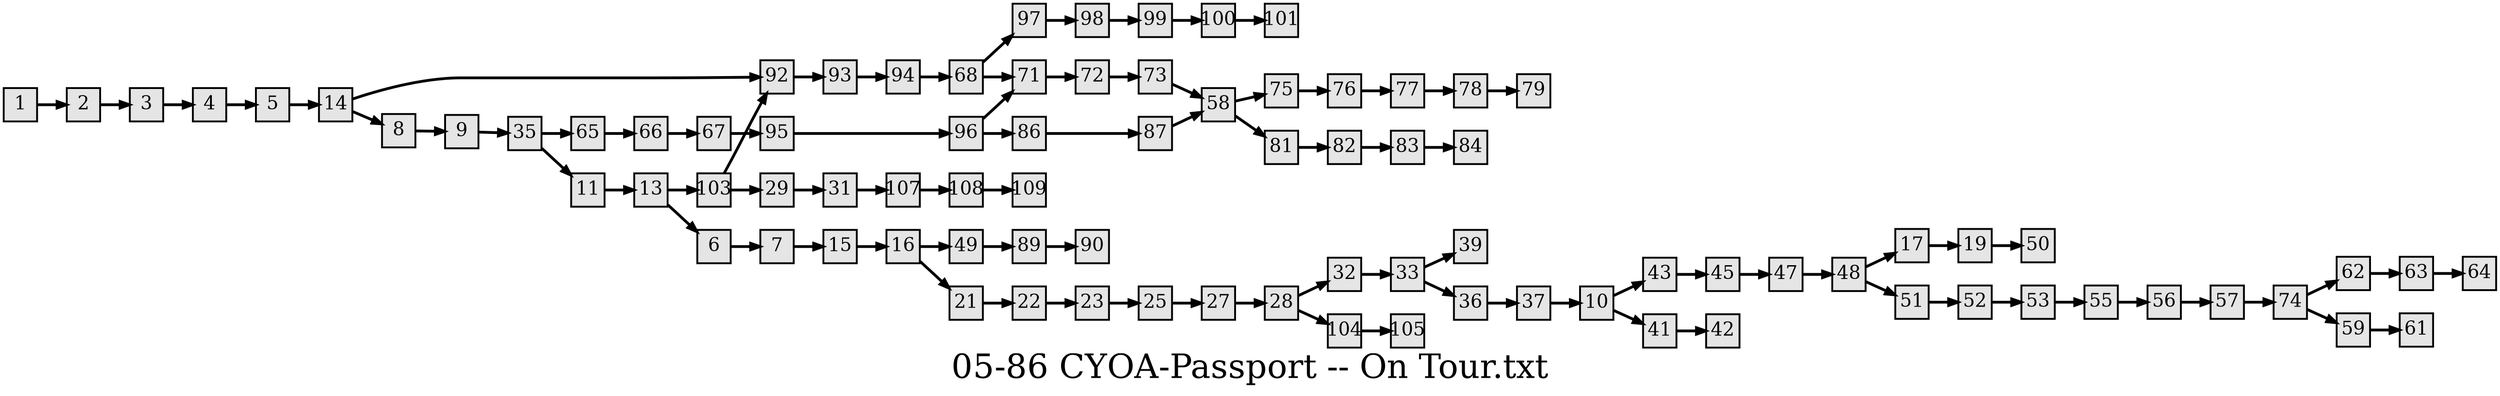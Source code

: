 digraph g{
  graph [ label="05-86 CYOA-Passport -- On Tour.txt" rankdir=LR, ordering=out, fontsize=36, nodesep="0.35", ranksep="0.45"];
  node  [shape=rect, penwidth=2, fontsize=20, style=filled, fillcolor=grey90, margin="0,0", labelfloat=true, regular=true, fixedsize=true];
  edge  [labelfloat=true, penwidth=3, fontsize=12];

  1 -> 2;
  2 -> 3;
  3 -> 4;
  4 -> 5;
  5 -> 14;
  6 -> 7;
  7 -> 15;
  8 -> 9;
  9 -> 35;
  10 -> 43;
  10 -> 41;
  11 -> 13;
  13 -> 103;
  13 -> 6;
  14 -> 92;
  14 -> 8;
  15 -> 16;
  16 -> 49;
  16 -> 21;
  17 -> 19;
  19 -> 50;
  21 -> 22;
  22 -> 23;
  23 -> 25;
  25 -> 27;
  27 -> 28;
  28 -> 32;
  28 -> 104;
  29 -> 31;
  31 -> 107;
  32 -> 33;
  33 -> 39;
  33 -> 36;
  35 -> 65;
  35 -> 11;
  36 -> 37;
  37 -> 10;
  41 -> 42;
  43 -> 45;
  45 -> 47;
  47 -> 48;
  48 -> 17;
  48 -> 51;
  49 -> 89;
  51 -> 52;
  52 -> 53;
  53 -> 55;
  55 -> 56;
  56 -> 57;
  57 -> 74;
  58 -> 75;
  58 -> 81;
  59 -> 61;
  62 -> 63;
  63 -> 64;
  65 -> 66;
  66 -> 67;
  67 -> 95;
  68 -> 97;
  68 -> 71;
  71 -> 72;
  72 -> 73;
  73 -> 58;
  74 -> 62;
  74 -> 59;
  75 -> 76;
  76 -> 77;
  77 -> 78;
  78 -> 79;
  81 -> 82;
  82 -> 83;
  83 -> 84;
  86 -> 87;
  87 -> 58;
  89 -> 90;
  92 -> 93;
  93 -> 94;
  94 -> 68;
  95 -> 96;
  96 -> 71;
  96 -> 86;
  97 -> 98;
  98 -> 99;
  99 -> 100;
  100 -> 101;
  103 -> 92;
  103 -> 29;
  104 -> 105;
  107 -> 108;
  108 -> 109;
}

